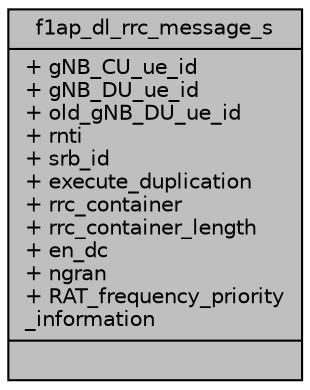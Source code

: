 digraph "f1ap_dl_rrc_message_s"
{
 // LATEX_PDF_SIZE
  edge [fontname="Helvetica",fontsize="10",labelfontname="Helvetica",labelfontsize="10"];
  node [fontname="Helvetica",fontsize="10",shape=record];
  Node1 [label="{f1ap_dl_rrc_message_s\n|+ gNB_CU_ue_id\l+ gNB_DU_ue_id\l+ old_gNB_DU_ue_id\l+ rnti\l+ srb_id\l+ execute_duplication\l+ rrc_container\l+ rrc_container_length\l+ en_dc\l+ ngran\l+ RAT_frequency_priority\l_information\l|}",height=0.2,width=0.4,color="black", fillcolor="grey75", style="filled", fontcolor="black",tooltip=" "];
}
